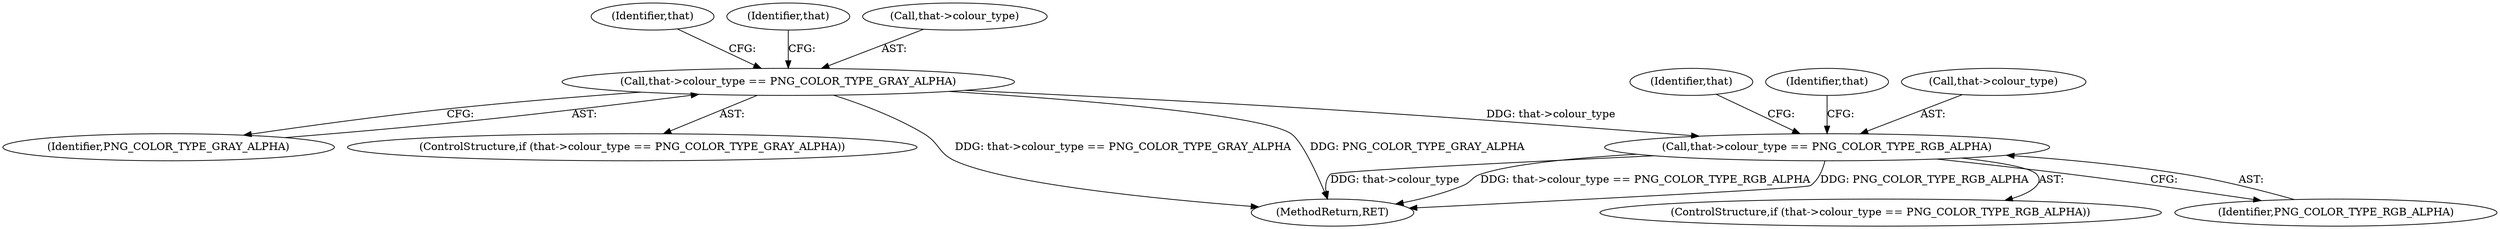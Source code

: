 digraph "0_Android_9d4853418ab2f754c2b63e091c29c5529b8b86ca_86@pointer" {
"1000119" [label="(Call,that->colour_type == PNG_COLOR_TYPE_RGB_ALPHA)"];
"1000107" [label="(Call,that->colour_type == PNG_COLOR_TYPE_GRAY_ALPHA)"];
"1000146" [label="(MethodReturn,RET)"];
"1000121" [label="(Identifier,that)"];
"1000126" [label="(Identifier,that)"];
"1000131" [label="(Identifier,that)"];
"1000107" [label="(Call,that->colour_type == PNG_COLOR_TYPE_GRAY_ALPHA)"];
"1000111" [label="(Identifier,PNG_COLOR_TYPE_GRAY_ALPHA)"];
"1000114" [label="(Identifier,that)"];
"1000120" [label="(Call,that->colour_type)"];
"1000106" [label="(ControlStructure,if (that->colour_type == PNG_COLOR_TYPE_GRAY_ALPHA))"];
"1000119" [label="(Call,that->colour_type == PNG_COLOR_TYPE_RGB_ALPHA)"];
"1000118" [label="(ControlStructure,if (that->colour_type == PNG_COLOR_TYPE_RGB_ALPHA))"];
"1000123" [label="(Identifier,PNG_COLOR_TYPE_RGB_ALPHA)"];
"1000108" [label="(Call,that->colour_type)"];
"1000119" -> "1000118"  [label="AST: "];
"1000119" -> "1000123"  [label="CFG: "];
"1000120" -> "1000119"  [label="AST: "];
"1000123" -> "1000119"  [label="AST: "];
"1000126" -> "1000119"  [label="CFG: "];
"1000131" -> "1000119"  [label="CFG: "];
"1000119" -> "1000146"  [label="DDG: that->colour_type == PNG_COLOR_TYPE_RGB_ALPHA"];
"1000119" -> "1000146"  [label="DDG: PNG_COLOR_TYPE_RGB_ALPHA"];
"1000119" -> "1000146"  [label="DDG: that->colour_type"];
"1000107" -> "1000119"  [label="DDG: that->colour_type"];
"1000107" -> "1000106"  [label="AST: "];
"1000107" -> "1000111"  [label="CFG: "];
"1000108" -> "1000107"  [label="AST: "];
"1000111" -> "1000107"  [label="AST: "];
"1000114" -> "1000107"  [label="CFG: "];
"1000121" -> "1000107"  [label="CFG: "];
"1000107" -> "1000146"  [label="DDG: that->colour_type == PNG_COLOR_TYPE_GRAY_ALPHA"];
"1000107" -> "1000146"  [label="DDG: PNG_COLOR_TYPE_GRAY_ALPHA"];
}
